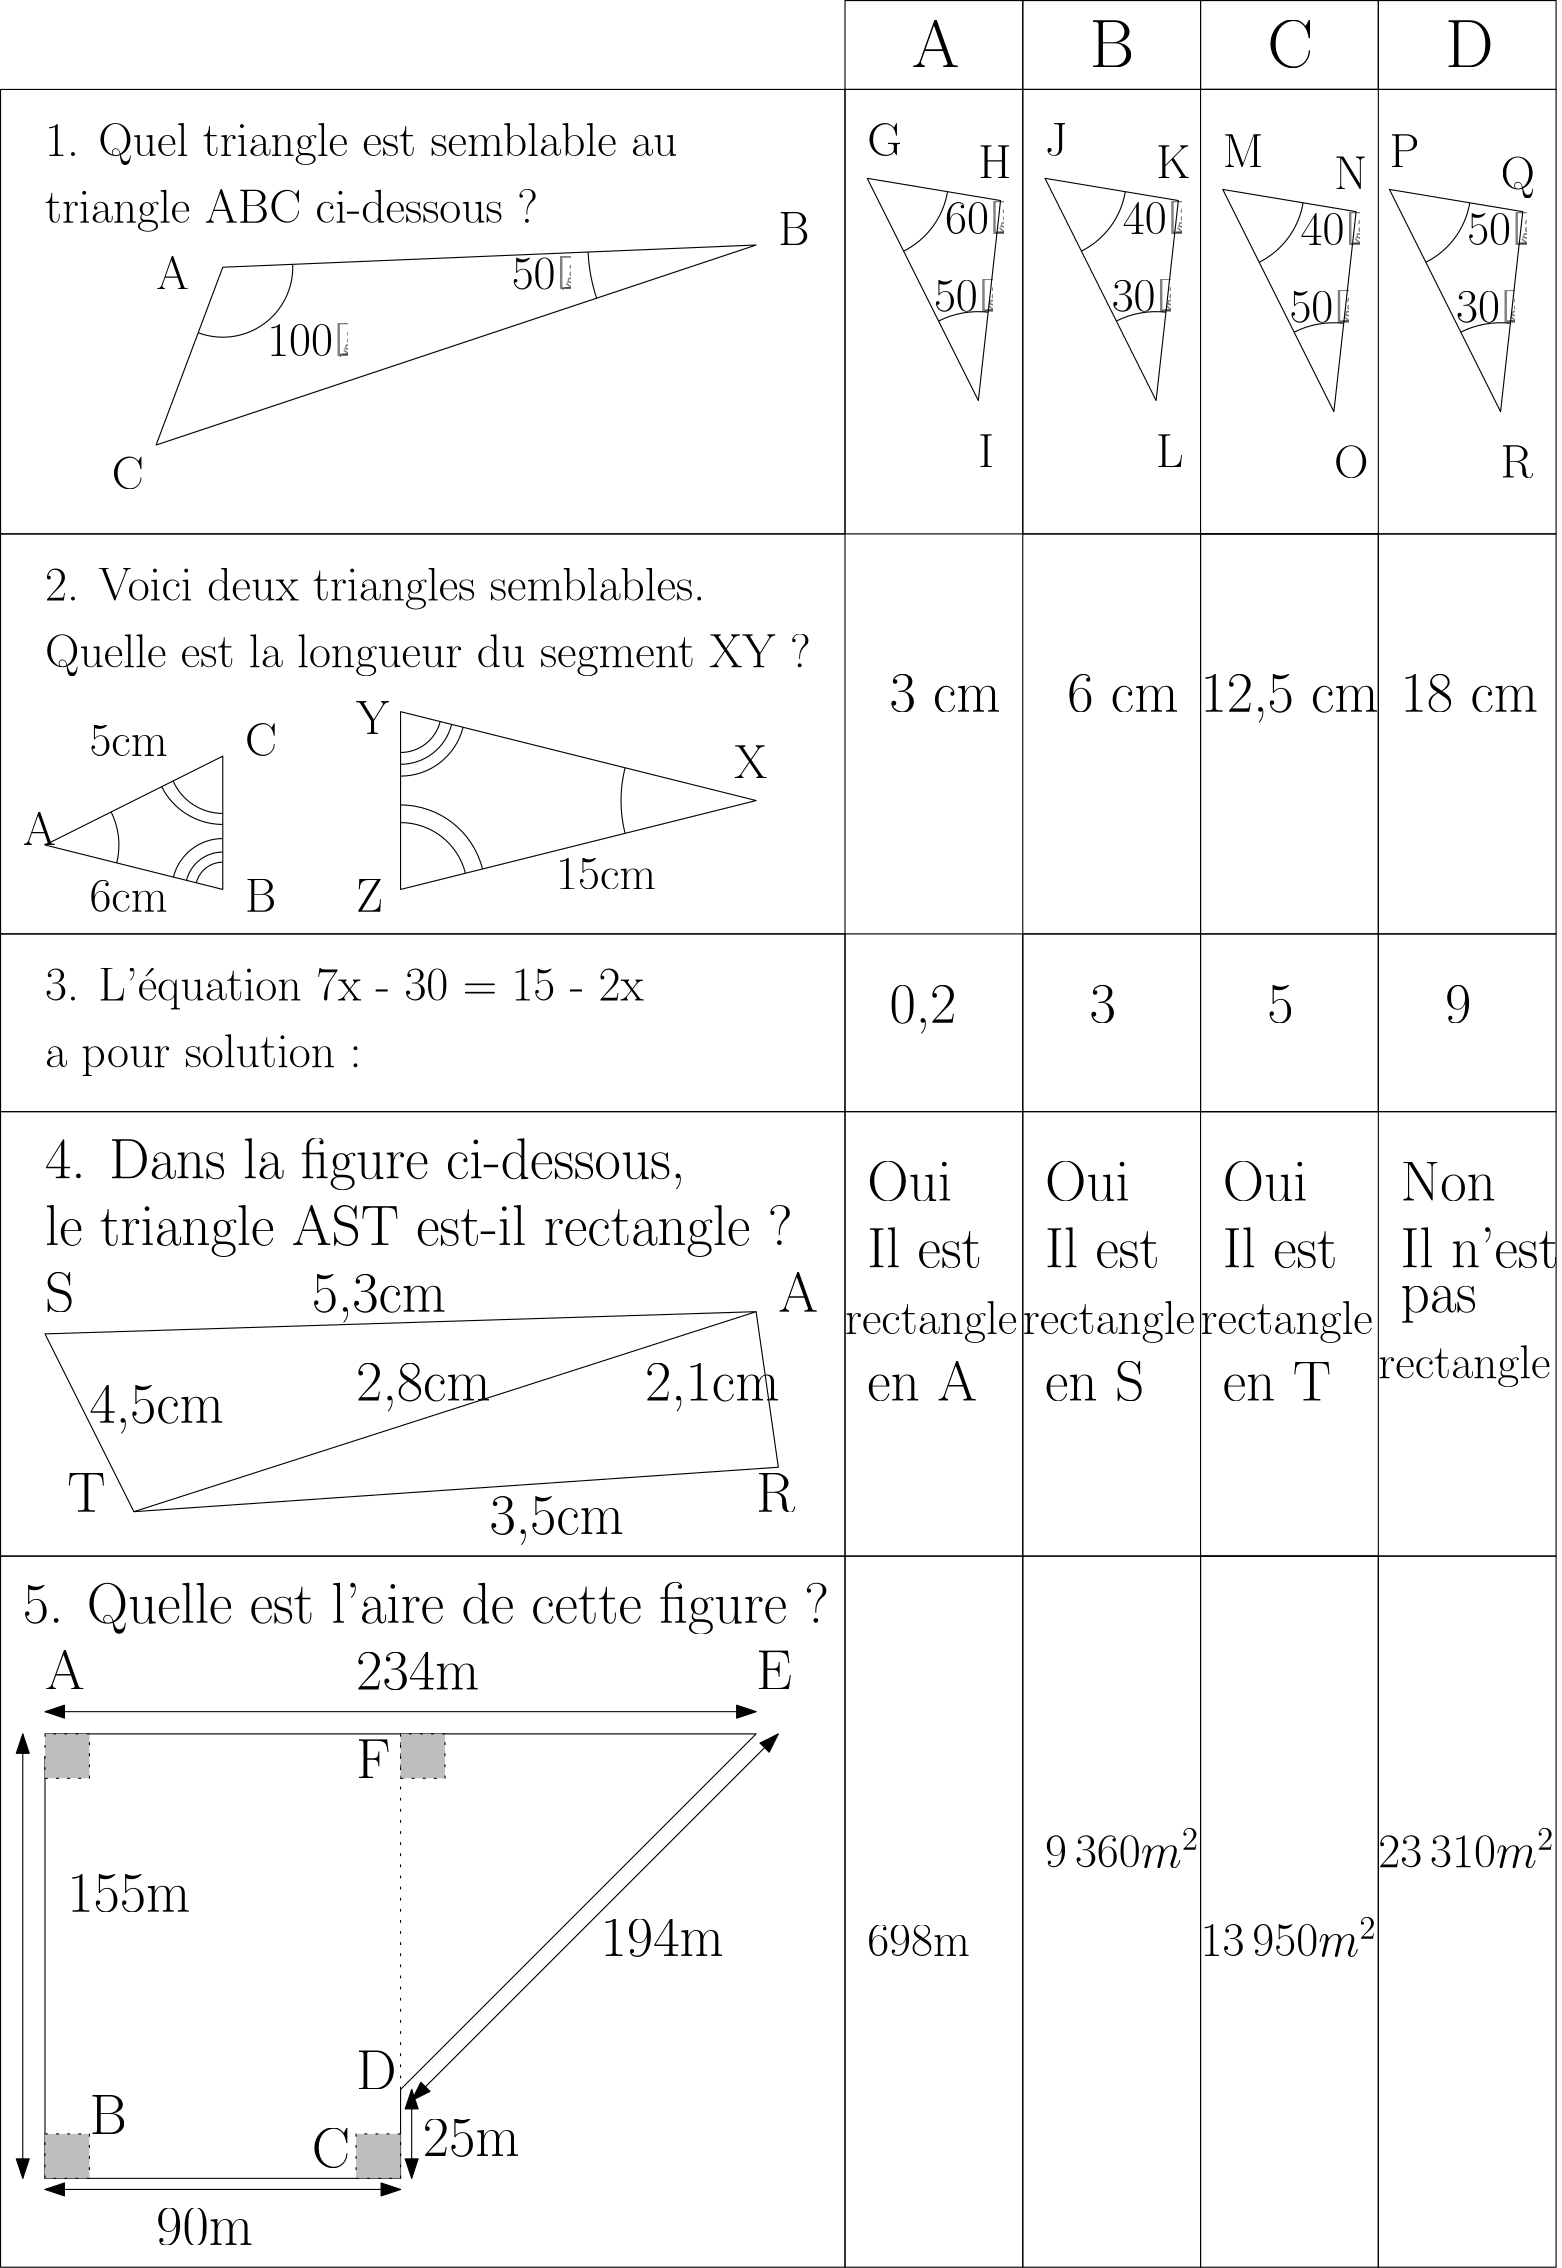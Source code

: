 <?xml version="1.0"?>
<!DOCTYPE ipe SYSTEM "ipe.dtd">
<ipe version="70218" creator="Ipe 7.2.28">
<info created="D:20250203231331" modified="D:20250204231922"/>
<ipestyle name="basic">
<symbol name="arrow/arc(spx)">
<path stroke="sym-stroke" fill="sym-stroke" pen="sym-pen">
0 0 m
-1 0.333 l
-1 -0.333 l
h
</path>
</symbol>
<symbol name="arrow/farc(spx)">
<path stroke="sym-stroke" fill="white" pen="sym-pen">
0 0 m
-1 0.333 l
-1 -0.333 l
h
</path>
</symbol>
<symbol name="arrow/ptarc(spx)">
<path stroke="sym-stroke" fill="sym-stroke" pen="sym-pen">
0 0 m
-1 0.333 l
-0.8 0 l
-1 -0.333 l
h
</path>
</symbol>
<symbol name="arrow/fptarc(spx)">
<path stroke="sym-stroke" fill="white" pen="sym-pen">
0 0 m
-1 0.333 l
-0.8 0 l
-1 -0.333 l
h
</path>
</symbol>
<symbol name="mark/circle(sx)" transformations="translations">
<path fill="sym-stroke">
0.6 0 0 0.6 0 0 e
0.4 0 0 0.4 0 0 e
</path>
</symbol>
<symbol name="mark/disk(sx)" transformations="translations">
<path fill="sym-stroke">
0.6 0 0 0.6 0 0 e
</path>
</symbol>
<symbol name="mark/fdisk(sfx)" transformations="translations">
<group>
<path fill="sym-fill">
0.5 0 0 0.5 0 0 e
</path>
<path fill="sym-stroke" fillrule="eofill">
0.6 0 0 0.6 0 0 e
0.4 0 0 0.4 0 0 e
</path>
</group>
</symbol>
<symbol name="mark/box(sx)" transformations="translations">
<path fill="sym-stroke" fillrule="eofill">
-0.6 -0.6 m
0.6 -0.6 l
0.6 0.6 l
-0.6 0.6 l
h
-0.4 -0.4 m
0.4 -0.4 l
0.4 0.4 l
-0.4 0.4 l
h
</path>
</symbol>
<symbol name="mark/square(sx)" transformations="translations">
<path fill="sym-stroke">
-0.6 -0.6 m
0.6 -0.6 l
0.6 0.6 l
-0.6 0.6 l
h
</path>
</symbol>
<symbol name="mark/fsquare(sfx)" transformations="translations">
<group>
<path fill="sym-fill">
-0.5 -0.5 m
0.5 -0.5 l
0.5 0.5 l
-0.5 0.5 l
h
</path>
<path fill="sym-stroke" fillrule="eofill">
-0.6 -0.6 m
0.6 -0.6 l
0.6 0.6 l
-0.6 0.6 l
h
-0.4 -0.4 m
0.4 -0.4 l
0.4 0.4 l
-0.4 0.4 l
h
</path>
</group>
</symbol>
<symbol name="mark/cross(sx)" transformations="translations">
<group>
<path fill="sym-stroke">
-0.43 -0.57 m
0.57 0.43 l
0.43 0.57 l
-0.57 -0.43 l
h
</path>
<path fill="sym-stroke">
-0.43 0.57 m
0.57 -0.43 l
0.43 -0.57 l
-0.57 0.43 l
h
</path>
</group>
</symbol>
<symbol name="arrow/fnormal(spx)">
<path stroke="sym-stroke" fill="white" pen="sym-pen">
0 0 m
-1 0.333 l
-1 -0.333 l
h
</path>
</symbol>
<symbol name="arrow/pointed(spx)">
<path stroke="sym-stroke" fill="sym-stroke" pen="sym-pen">
0 0 m
-1 0.333 l
-0.8 0 l
-1 -0.333 l
h
</path>
</symbol>
<symbol name="arrow/fpointed(spx)">
<path stroke="sym-stroke" fill="white" pen="sym-pen">
0 0 m
-1 0.333 l
-0.8 0 l
-1 -0.333 l
h
</path>
</symbol>
<symbol name="arrow/linear(spx)">
<path stroke="sym-stroke" pen="sym-pen">
-1 0.333 m
0 0 l
-1 -0.333 l
</path>
</symbol>
<symbol name="arrow/fdouble(spx)">
<path stroke="sym-stroke" fill="white" pen="sym-pen">
0 0 m
-1 0.333 l
-1 -0.333 l
h
-1 0 m
-2 0.333 l
-2 -0.333 l
h
</path>
</symbol>
<symbol name="arrow/double(spx)">
<path stroke="sym-stroke" fill="sym-stroke" pen="sym-pen">
0 0 m
-1 0.333 l
-1 -0.333 l
h
-1 0 m
-2 0.333 l
-2 -0.333 l
h
</path>
</symbol>
<symbol name="arrow/mid-normal(spx)">
<path stroke="sym-stroke" fill="sym-stroke" pen="sym-pen">
0.5 0 m
-0.5 0.333 l
-0.5 -0.333 l
h
</path>
</symbol>
<symbol name="arrow/mid-fnormal(spx)">
<path stroke="sym-stroke" fill="white" pen="sym-pen">
0.5 0 m
-0.5 0.333 l
-0.5 -0.333 l
h
</path>
</symbol>
<symbol name="arrow/mid-pointed(spx)">
<path stroke="sym-stroke" fill="sym-stroke" pen="sym-pen">
0.5 0 m
-0.5 0.333 l
-0.3 0 l
-0.5 -0.333 l
h
</path>
</symbol>
<symbol name="arrow/mid-fpointed(spx)">
<path stroke="sym-stroke" fill="white" pen="sym-pen">
0.5 0 m
-0.5 0.333 l
-0.3 0 l
-0.5 -0.333 l
h
</path>
</symbol>
<symbol name="arrow/mid-double(spx)">
<path stroke="sym-stroke" fill="sym-stroke" pen="sym-pen">
1 0 m
0 0.333 l
0 -0.333 l
h
0 0 m
-1 0.333 l
-1 -0.333 l
h
</path>
</symbol>
<symbol name="arrow/mid-fdouble(spx)">
<path stroke="sym-stroke" fill="white" pen="sym-pen">
1 0 m
0 0.333 l
0 -0.333 l
h
0 0 m
-1 0.333 l
-1 -0.333 l
h
</path>
</symbol>
<anglesize name="22.5 deg" value="22.5"/>
<anglesize name="30 deg" value="30"/>
<anglesize name="45 deg" value="45"/>
<anglesize name="60 deg" value="60"/>
<anglesize name="90 deg" value="90"/>
<arrowsize name="large" value="10"/>
<arrowsize name="small" value="5"/>
<arrowsize name="tiny" value="3"/>
<color name="blue" value="0 0 1"/>
<color name="brown" value="0.647 0.165 0.165"/>
<color name="darkblue" value="0 0 0.545"/>
<color name="darkcyan" value="0 0.545 0.545"/>
<color name="darkgray" value="0.663"/>
<color name="darkgreen" value="0 0.392 0"/>
<color name="darkmagenta" value="0.545 0 0.545"/>
<color name="darkorange" value="1 0.549 0"/>
<color name="darkred" value="0.545 0 0"/>
<color name="gold" value="1 0.843 0"/>
<color name="gray" value="0.745"/>
<color name="green" value="0 1 0"/>
<color name="lightblue" value="0.678 0.847 0.902"/>
<color name="lightcyan" value="0.878 1 1"/>
<color name="lightgray" value="0.827"/>
<color name="lightgreen" value="0.565 0.933 0.565"/>
<color name="lightyellow" value="1 1 0.878"/>
<color name="navy" value="0 0 0.502"/>
<color name="orange" value="1 0.647 0"/>
<color name="pink" value="1 0.753 0.796"/>
<color name="purple" value="0.627 0.125 0.941"/>
<color name="red" value="1 0 0"/>
<color name="seagreen" value="0.18 0.545 0.341"/>
<color name="turquoise" value="0.251 0.878 0.816"/>
<color name="violet" value="0.933 0.51 0.933"/>
<color name="yellow" value="1 1 0"/>
<dashstyle name="dash dot dotted" value="[4 2 1 2 1 2] 0"/>
<dashstyle name="dash dotted" value="[4 2 1 2] 0"/>
<dashstyle name="dashed" value="[4] 0"/>
<dashstyle name="dotted" value="[1 3] 0"/>
<gridsize name="10 pts (~3.5 mm)" value="10"/>
<gridsize name="14 pts (~5 mm)" value="14"/>
<gridsize name="16 pts (~6 mm)" value="16"/>
<gridsize name="20 pts (~7 mm)" value="20"/>
<gridsize name="28 pts (~10 mm)" value="28"/>
<gridsize name="32 pts (~12 mm)" value="32"/>
<gridsize name="4 pts" value="4"/>
<gridsize name="56 pts (~20 mm)" value="56"/>
<gridsize name="8 pts (~3 mm)" value="8"/>
<opacity name="10%" value="0.1"/>
<opacity name="30%" value="0.3"/>
<opacity name="50%" value="0.5"/>
<opacity name="75%" value="0.75"/>
<pen name="fat" value="1.2"/>
<pen name="heavier" value="0.8"/>
<pen name="ultrafat" value="2"/>
<symbolsize name="large" value="5"/>
<symbolsize name="small" value="2"/>
<symbolsize name="tiny" value="1.1"/>
<textsize name="Huge" value="\Huge"/>
<textsize name="LARGE" value="\LARGE"/>
<textsize name="Large" value="\Large"/>
<textsize name="footnote" value="\footnotesize"/>
<textsize name="huge" value="\huge"/>
<textsize name="large" value="\large"/>
<textsize name="script" value="\scriptsize"/>
<textsize name="small" value="\small"/>
<textsize name="tiny" value="\tiny"/>
<textstyle name="center" begin="\begin{center}" end="\end{center}"/>
<textstyle name="item" begin="\begin{itemize}\item{}" end="\end{itemize}"/>
<textstyle name="itemize" begin="\begin{itemize}" end="\end{itemize}"/>
<tiling name="falling" angle="-60" step="4" width="1"/>
<tiling name="rising" angle="30" step="4" width="1"/>
</ipestyle>
<page>
<layer name="alpha"/>
<view layers="alpha" active="alpha"/>
<path layer="alpha" stroke="black">
576 832 m
576 800 l
512 800 l
512 832 l
h
</path>
<path stroke="black">
512 800 m
512 832 l
448 832 l
448 800 l
h
</path>
<path stroke="black">
448 800 m
448 832 l
384 832 l
384 800 l
h
</path>
<path stroke="black">
384 800 m
384 832 l
320 832 l
320 800 l
h
</path>
<text transformations="translations" pos="344 808" stroke="black" type="label" width="17.185" height="16.934" depth="0" valign="baseline" size="Huge">A</text>
<text transformations="translations" pos="408 808" stroke="black" type="label" width="16.219" height="16.934" depth="0" valign="baseline" size="Huge">B</text>
<text transformations="translations" pos="472 808" stroke="black" type="label" width="16.548" height="16.934" depth="0" valign="baseline" size="Huge">C</text>
<text transformations="translations" pos="536 808" stroke="black" type="label" width="17.514" height="16.934" depth="0" valign="baseline" size="Huge">D</text>
<text matrix="1 0 0 1 0 8" transformations="translations" pos="32 768" stroke="black" type="label" width="233.094" height="11.954" depth="3.35" valign="baseline" size="LARGE">1. Quel triangle est semblable au 
</text>
<text matrix="1 0 0 1 0 16" transformations="translations" pos="32 736" stroke="black" type="label" width="184.627" height="11.954" depth="3.35" valign="baseline" size="LARGE">triangle ABC ci-dessous ? </text>
<path stroke="black">
72 672 m
96 736 l
288 744 l
h
</path>
<path matrix="1 0 0 1 0 -16" stroke="black">
328 784 m
376 776 l
368 704 l
h
</path>
<path stroke="black">
16 800 m
16 640 l
320 640 l
320 800 l
h
</path>
<text matrix="1 0 0 1 -8 8" transformations="translations" pos="64 648" stroke="black" type="label" width="11.493" height="11.761" depth="0" valign="baseline" size="LARGE">C</text>
<text transformations="translations" pos="72 728" stroke="black" type="label" width="11.936" height="11.761" depth="0" valign="baseline" size="LARGE">A</text>
<text transformations="translations" pos="296 744" stroke="black" type="label" width="11.265" height="11.761" depth="0" valign="baseline" size="LARGE">B</text>
<path stroke="black">
87.1535 712.409 m
25.1949 0 0 25.1949 96 736 121.173 737.049 a
</path>
<path stroke="black">
227.53 741.48 m
60.5221 0 0 60.5221 288 744 230.584 724.861 a
</path>
<text transformations="translations" pos="112 704" stroke="black" type="label" width="29.075" height="11.759" depth="0" valign="baseline" size="LARGE">100°</text>
<text transformations="translations" pos="200 728" stroke="black" type="label" width="21.18" height="11.759" depth="0" valign="baseline" size="LARGE">50°</text>
<path matrix="1 0 0 1 0 -16" stroke="black">
341.106 757.788 m
29.3056 0 0 29.3056 328 784 356.907 779.182 a
</path>
<path matrix="1 0 0 1 0 -16" stroke="black">
371.535 735.819 m
32.0152 0 0 32.0152 368 704 353.682 732.635 a
</path>
<text matrix="1 0 0 1 16 -24" transformations="translations" pos="352 688" stroke="black" type="label" width="5.64" height="11.761" depth="0" valign="baseline" size="LARGE">I</text>
<text matrix="1 0 0 1 0 -16" transformations="translations" pos="368 784" stroke="black" type="label" width="11.936" height="11.761" depth="0" valign="baseline" size="LARGE">H</text>
<text matrix="1 0 0 1 0 -8" transformations="translations" pos="328 784" stroke="black" type="label" width="12.503" height="11.761" depth="0" valign="baseline" size="LARGE">G</text>
<path stroke="black">
320 800 m
320 640 l
384 640 l
384 800 l
h
</path>
<path stroke="black">
384 800 m
384 640 l
576 640 l
576 800 l
h
</path>
<path stroke="black">
448 800 m
448 640 l
512 640 l
512 800 l
h
</path>
<text matrix="1 0 0 1 4 4" transformations="translations" pos="352 744" stroke="black" type="label" width="21.18" height="11.759" depth="0" valign="baseline" size="LARGE">60°</text>
<text matrix="1 0 0 1 16 16" transformations="translations" pos="336 704" stroke="black" type="label" width="21.18" height="11.759" depth="0" valign="baseline" size="LARGE">50°</text>
<path matrix="1 0 0 1 64 -16" stroke="black">
328 784 m
376 776 l
368 704 l
h
</path>
<path matrix="1 0 0 1 64 -16" stroke="black">
341.106 757.788 m
29.3056 0 0 29.3056 328 784 356.907 779.182 a
</path>
<path matrix="1 0 0 1 64 -16" stroke="black">
371.535 735.819 m
32.0152 0 0 32.0152 368 704 353.682 732.635 a
</path>
<text matrix="1 0 0 1 80 -24" transformations="translations" pos="352 688" stroke="black" type="label" width="9.915" height="11.761" depth="0" valign="baseline" size="LARGE">L</text>
<text matrix="1 0 0 1 64 -16" transformations="translations" pos="368 784" stroke="black" type="label" width="12.385" height="11.761" depth="0" valign="baseline" size="LARGE">K</text>
<text matrix="1 0 0 1 64 -8" transformations="translations" pos="328 784" stroke="black" type="label" width="8.117" height="11.761" depth="0" valign="baseline" size="LARGE">J</text>
<text matrix="1 0 0 1 68 4" transformations="translations" pos="352 744" stroke="black" type="label" width="21.18" height="11.759" depth="0" valign="baseline" size="LARGE">40°</text>
<text matrix="1 0 0 1 80 16" transformations="translations" pos="336 704" stroke="black" type="label" width="21.18" height="11.759" depth="0" valign="baseline" size="LARGE">30°</text>
<path matrix="1 0 0 1 128 -20" stroke="black">
328 784 m
376 776 l
368 704 l
h
</path>
<path matrix="1 0 0 1 128 -20" stroke="black">
341.106 757.788 m
29.3056 0 0 29.3056 328 784 356.907 779.182 a
</path>
<path matrix="1 0 0 1 128 -20" stroke="black">
371.535 735.819 m
32.0152 0 0 32.0152 368 704 353.682 732.635 a
</path>
<text matrix="1 0 0 1 144 -28" transformations="translations" pos="352 688" stroke="black" type="label" width="12.392" height="11.761" depth="0" valign="baseline" size="LARGE">O</text>
<text matrix="1 0 0 1 128 -20" transformations="translations" pos="368 784" stroke="black" type="label" width="11.936" height="11.761" depth="0" valign="baseline" size="LARGE">N</text>
<text matrix="1 0 0 1 128 -12" transformations="translations" pos="328 784" stroke="black" type="label" width="14.634" height="11.761" depth="0" valign="baseline" size="LARGE">M</text>
<text matrix="1 0 0 1 132 0" transformations="translations" pos="352 744" stroke="black" type="label" width="21.18" height="11.759" depth="0" valign="baseline" size="LARGE">40°</text>
<text matrix="1 0 0 1 144 12" transformations="translations" pos="336 704" stroke="black" type="label" width="21.18" height="11.759" depth="0" valign="baseline" size="LARGE">50°</text>
<path matrix="1 0 0 1 188 -20" stroke="black">
328 784 m
376 776 l
368 704 l
h
</path>
<path matrix="1 0 0 1 188 -20" stroke="black">
341.106 757.788 m
29.3056 0 0 29.3056 328 784 356.907 779.182 a
</path>
<path matrix="1 0 0 1 188 -20" stroke="black">
371.535 735.819 m
32.0152 0 0 32.0152 368 704 353.682 732.635 a
</path>
<text matrix="1 0 0 1 204 -28" transformations="translations" pos="352 688" stroke="black" type="label" width="11.714" height="11.761" depth="0" valign="baseline" size="LARGE">R</text>
<text matrix="1 0 0 1 188 -20" transformations="translations" pos="368 784" stroke="black" type="label" width="12.392" height="11.76" depth="3.35" valign="baseline" size="LARGE">Q</text>
<text matrix="1 0 0 1 188 -12" transformations="translations" pos="328 784" stroke="black" type="label" width="10.815" height="11.761" depth="0" valign="baseline" size="LARGE">P</text>
<text matrix="1 0 0 1 192 0" transformations="translations" pos="352 744" stroke="black" type="label" width="21.18" height="11.759" depth="0" valign="baseline" size="LARGE">50°</text>
<text matrix="1 0 0 1 204 12" transformations="translations" pos="336 704" stroke="black" type="label" width="21.18" height="11.759" depth="0" valign="baseline" size="LARGE">30°</text>
<text matrix="1 0 0 1 0 8" transformations="translations" pos="32 608" stroke="black" type="label" width="244.921" height="11.954" depth="3.35" valign="baseline" size="LARGE">2. Voici deux triangles semblables. </text>
<text matrix="1 0 0 1 0 16" transformations="translations" pos="32 576" stroke="black" type="label" width="275.904" height="11.954" depth="3.35" valign="baseline" size="LARGE">Quelle est la longueur du segment XY ?</text>
<path stroke="black">
32 528 m
96 560 l
96 512 l
32 528 l
h
</path>
<path stroke="black">
160 576 m
160 512 l
288 544 l
h
</path>
<path stroke="black">
57.8227 521.544 m
26.6175 0 0 26.6175 32 528 55.8074 539.904 a
</path>
<path stroke="black">
240.818 555.796 m
48.6346 0 0 48.6346 288 544 240.818 532.204 a
</path>
<path stroke="black">
183.35 517.837 m
24.0684 0 0 24.0684 160 512 160 536.068 a
</path>
<path stroke="black">
189.496 519.374 m
30.4041 0 0 30.4041 160 512 160 542.404 a
</path>
<path stroke="black">
73.9938 548.997 m
24.6036 0 0 24.6036 96 560 96 535.396 a
</path>
<path stroke="black">
78.1249 551.062 m
19.5073 0 0 19.5073 96 558.874 96 539.366 a
</path>
<path stroke="black">
160 557.051 m
18.949 0 0 18.949 160 576 178.383 571.404 a
</path>
<path stroke="black">
160 561.304 m
14.6964 0 0 14.6964 160 576 174.258 572.436 a
</path>
<path stroke="black">
160 552.798 m
23.2015 0 0 23.2015 160 576 182.509 570.373 a
</path>
<path stroke="black">
96 525.461 m
13.4608 0 0 13.4608 96 512 82.9412 515.265 a
</path>
<path stroke="black">
96 530.321 m
18.3208 0 0 18.3208 96 512 78.2262 516.443 a
</path>
<path stroke="black">
96 521.816 m
9.81572 0 0 9.81572 96 512 86.4774 514.381 a
</path>
<text transformations="translations" pos="24 528" stroke="black" type="label" width="11.936" height="11.761" depth="0" valign="baseline" size="LARGE">A</text>
<text transformations="translations" pos="104 504" stroke="black" type="label" width="11.265" height="11.761" depth="0" valign="baseline" size="LARGE">B</text>
<text transformations="translations" pos="104 560" stroke="black" type="label" width="11.493" height="11.761" depth="0" valign="baseline" size="LARGE">C</text>
<text transformations="translations" pos="144 568" stroke="black" type="label" width="11.936" height="11.761" depth="0" valign="baseline" size="LARGE">Y</text>
<text transformations="translations" pos="144 504" stroke="black" type="label" width="9.694" height="11.761" depth="0" valign="baseline" size="LARGE">Z</text>
<text transformations="translations" pos="280 552" stroke="black" type="label" width="11.936" height="11.761" depth="0" valign="baseline" size="LARGE">X</text>
<text transformations="translations" pos="48 560" stroke="black" type="label" width="28.183" height="11.097" depth="0" valign="baseline" size="LARGE">5cm</text>
<text transformations="translations" pos="48 504" stroke="black" type="label" width="28.183" height="11.097" depth="0" valign="baseline" size="LARGE">6cm</text>
<text transformations="translations" pos="216 512" stroke="black" type="label" width="36.078" height="11.097" depth="0" valign="baseline" size="LARGE">15cm</text>
<path stroke="black">
16 640 m
16 496 l
320 496 l
320 640 l
h
</path>
<path stroke="black">
384 640 m
384 496 l
448 496 l
448 640 l
h
</path>
<path stroke="black">
448 496 m
448 640 l
512 640 l
512 496 l
h
</path>
<text transformations="translations" pos="336 576" stroke="black" type="label" width="40.064" height="13.319" depth="0" valign="baseline" size="huge">3 cm</text>
<text transformations="translations" pos="400 576" stroke="black" type="label" width="40.064" height="13.319" depth="0" valign="baseline" size="huge">6 cm</text>
<text matrix="1 0 0 1 -16 0" transformations="translations" pos="464 576" stroke="black" type="label" width="64.174" height="13.318" depth="4.02" valign="baseline" size="huge">12,5 cm</text>
<text matrix="1 0 0 1 -8 32" transformations="translations" pos="528 544" stroke="black" type="label" width="49.54" height="13.319" depth="0" valign="baseline" size="huge">18 cm</text>
<text transformations="translations" pos="32 472" stroke="black" type="label" width="215.746" height="11.954" depth="3.35" valign="baseline" size="LARGE">3. L&apos;équation 7x - 30 = 15 - 2x</text>
<text transformations="translations" pos="32 448" stroke="black" type="label" width="121.07" height="11.954" depth="3.35" valign="baseline" size="LARGE">a pour solution : </text>
<text matrix="1 0 0 1 0 -8" transformations="translations" pos="336 472" stroke="black" type="label" width="24.111" height="13.318" depth="4.02" valign="baseline" size="huge">0,2</text>
<text matrix="1 0 0 1 8 -8" transformations="translations" pos="400 472" stroke="black" type="label" width="9.476" height="13.319" depth="0" valign="baseline" size="huge">3</text>
<text matrix="1 0 0 1 8 -8" transformations="translations" pos="464 472" stroke="black" type="label" width="9.476" height="13.319" depth="0" valign="baseline" size="huge">5</text>
<text matrix="1 0 0 1 8 -8" transformations="translations" pos="528 472" stroke="black" type="label" width="9.476" height="13.319" depth="0" valign="baseline" size="huge">9</text>
<path stroke="black">
16 496 m
16 432 l
320 432 l
320 496 l
h
</path>
<path stroke="black">
320 432 m
320 496 l
384 496 l
384 432 l
h
</path>
<path stroke="black">
384 496 m
384 432 l
448 432 l
448 496 l
h
</path>
<path stroke="black">
448 496 m
448 432 l
512 432 l
512 496 l
h
</path>
<path stroke="black">
512 496 m
512 432 l
576 432 l
576 496 l
h
</path>
<path stroke="black">
512 640 m
512 496 l
576 496 l
576 640 l
h
</path>
<text transformations="translations" pos="32 408" stroke="black" type="label" width="230.709" height="14.348" depth="4.02" valign="baseline" size="huge">4. Dans la figure ci-dessous,</text>
<text transformations="translations" pos="32 384" stroke="black" type="label" width="269.396" height="14.348" depth="4.02" valign="baseline" size="huge"> le triangle AST est-il rectangle ?</text>
<path stroke="black">
32 352 m
288 360 l
64 288 l
h
</path>
<path stroke="black">
64 288 m
296 304 l
288 360 l
</path>
<text transformations="translations" pos="32 360" stroke="black" type="label" width="10.556" height="14.116" depth="0" valign="baseline" size="huge">S</text>
<text matrix="1 0 0 1 -24 -16" transformations="translations" pos="64 304" stroke="black" type="label" width="13.794" height="14.116" depth="0" valign="baseline" size="huge">T</text>
<text transformations="translations" pos="296 360" stroke="black" type="label" width="14.326" height="14.116" depth="0" valign="baseline" size="huge">A</text>
<text matrix="1 0 0 1 8 -24" transformations="translations" pos="280 312" stroke="black" type="label" width="14.06" height="14.116" depth="0" valign="baseline" size="huge">R</text>
<text matrix="1 0 0 1 0 -8" transformations="translations" pos="128 368" stroke="black" type="label" width="48.46" height="13.318" depth="4.02" valign="baseline" size="huge">5,3cm</text>
<text matrix="1 0 0 1 24 0" transformations="translations" pos="120 328" stroke="black" type="label" width="48.46" height="13.318" depth="4.02" valign="baseline" size="huge">2,8cm</text>
<text matrix="1 0 0 1 -16 0" transformations="translations" pos="208 280" stroke="black" type="label" width="48.46" height="13.318" depth="4.02" valign="baseline" size="huge">3,5cm</text>
<text matrix="1 0 0 1 16 0" transformations="translations" pos="32 320" stroke="black" type="label" width="48.46" height="13.318" depth="4.02" valign="baseline" size="huge">4,5cm</text>
<text matrix="1 0 0 1 -32 -8" transformations="translations" pos="280 336" stroke="black" type="label" width="48.46" height="13.318" depth="4.02" valign="baseline" size="huge">2,1cm</text>
<path stroke="black">
16 432 m
16 272 l
320 272 l
320 432 l
h
</path>
<path stroke="black">
320 272 m
320 432 l
384 432 l
384 272 l
h
</path>
<path stroke="black">
384 272 m
384 432 l
576 432 l
576 272 l
h
</path>
<path stroke="black">
448 432 m
448 272 l
512 272 l
512 432 l
h
</path>
<text transformations="translations" pos="328 400" stroke="black" type="label" width="30.588" height="14.116" depth="0" valign="baseline" size="huge">Oui</text>
<text transformations="translations" pos="392 400" stroke="black" type="label" width="30.588" height="14.116" depth="0" valign="baseline" size="huge">Oui</text>
<text matrix="1 0 0 1 -8 0" transformations="translations" pos="464 400" stroke="black" type="label" width="30.588" height="14.116" depth="0" valign="baseline" size="huge">Oui</text>
<text transformations="translations" pos="520 400" stroke="black" type="label" width="34.358" height="14.116" depth="0" valign="baseline" size="huge">Non</text>
<text transformations="translations" pos="328 376" stroke="black" type="label" width="41.304" height="14.349" depth="0" valign="baseline" size="huge">Il est</text>
<text matrix="1 0 0 1 64 0" transformations="translations" pos="328 376" stroke="black" type="label" width="41.304" height="14.349" depth="0" valign="baseline" size="huge">Il est</text>
<text matrix="1 0 0 1 128 0" transformations="translations" pos="328 376" stroke="black" type="label" width="41.304" height="14.349" depth="0" valign="baseline" size="huge">Il est</text>
<text matrix="1 0 0 1 192 0" transformations="translations" pos="328 376" stroke="black" type="label" width="57.018" height="14.349" depth="0" valign="baseline" size="huge">Il n&apos;est</text>
<text matrix="1 0 0 1 -8 0" transformations="translations" pos="328 352" stroke="black" type="label" width="62.064" height="11.954" depth="3.35" valign="baseline" size="LARGE">rectangle</text>
<text matrix="1 0 0 1 56 0" transformations="translations" pos="328 352" stroke="black" type="label" width="62.064" height="11.954" depth="3.35" valign="baseline" size="LARGE">rectangle</text>
<text matrix="1 0 0 1 120 0" transformations="translations" pos="328 352" stroke="black" type="label" width="62.064" height="11.954" depth="3.35" valign="baseline" size="LARGE">rectangle</text>
<text matrix="1 0 0 1 0 24" transformations="translations" pos="520 336" stroke="black" type="label" width="27.457" height="8.894" depth="4.02" valign="baseline" size="huge">pas</text>
<text matrix="1 0 0 1 -8 24" transformations="translations" pos="520 312" stroke="black" type="label" width="62.064" height="11.954" depth="3.35" valign="baseline" size="LARGE">rectangle</text>
<text transformations="translations" pos="328 328" stroke="black" type="label" width="39.516" height="14.116" depth="0" valign="baseline" size="huge">en A</text>
<text transformations="translations" pos="392 328" stroke="black" type="label" width="35.746" height="14.116" depth="0" valign="baseline" size="huge">en S</text>
<text transformations="translations" pos="456 328" stroke="black" type="label" width="38.984" height="14.116" depth="0" valign="baseline" size="huge">en T</text>
<text matrix="1 0 0 1 -8 -8" transformations="translations" pos="32 256" stroke="black" type="label" width="290.577" height="14.348" depth="4.02" valign="baseline" size="huge">5. Quelle est l&apos;aire de cette figure ?</text>
<path matrix="1 0 0 1 0 -16" stroke="black">
32 224 m
288 224 l
160 96 l
160 64 l
32 64 l
32 216 l
</path>
<path matrix="1 0 0 1 0 -16" stroke="black" dash="dotted">
160 96 m
160 224 l
</path>
<path matrix="1 0 0 1 0 -16" stroke="black" fill="gray" dash="dotted">
32 224 m
32 208 l
48 208 l
48 224 l
h
</path>
<path matrix="1 0 0 1 0 -16" stroke="black" fill="gray" dash="dotted">
160 224 m
160 208 l
176 208 l
176 224 l
h
</path>
<path matrix="1 0 0 1 0 -16" stroke="black" fill="gray" dash="dotted">
160 64 m
160 80 l
144 80 l
144 64 l
h
</path>
<path matrix="1 0 0 1 0 -16" stroke="black" fill="gray" dash="dotted">
32 64 m
32 80 l
48 80 l
48 64 l
h
</path>
<text transformations="translations" pos="32 224" stroke="black" type="label" width="14.326" height="14.116" depth="0" valign="baseline" size="huge">A</text>
<text matrix="1 0 0 1 -16 -32" transformations="translations" pos="160 224" stroke="black" type="label" width="12.441" height="14.116" depth="0" valign="baseline" size="huge">F</text>
<text transformations="translations" pos="288 224" stroke="black" type="label" width="12.98" height="14.116" depth="0" valign="baseline" size="huge">E</text>
<text transformations="translations" pos="144 80" stroke="black" type="label" width="14.6" height="14.116" depth="0" valign="baseline" size="huge">D</text>
<text matrix="1 0 0 1 -48 4" transformations="translations" pos="176 48" stroke="black" type="label" width="13.794" height="14.116" depth="0" valign="baseline" size="huge">C</text>
<text matrix="1 0 0 1 0 -16" transformations="translations" pos="48 80" stroke="black" type="label" width="13.52" height="14.116" depth="0" valign="baseline" size="huge">B</text>
<text matrix="1 0 0 1 0 -8" transformations="translations" pos="72 32" stroke="black" type="label" width="34.906" height="13.319" depth="0" valign="baseline" size="huge">90m</text>
<text matrix="1 0 0 1 8 0" transformations="translations" pos="224 128" stroke="black" type="label" width="44.382" height="13.319" depth="0" valign="baseline" size="huge">194m</text>
<text matrix="1 0 0 1 16 0" transformations="translations" pos="128 224" stroke="black" type="label" width="44.382" height="13.319" depth="0" valign="baseline" size="huge">234m</text>
<text transformations="translations" pos="40 144" stroke="black" type="label" width="44.382" height="13.319" depth="0" valign="baseline" size="huge">155m</text>
<path stroke="black" fill="gray" arrow="normal/normal" rarrow="normal/normal">
32 216 m
288 216 l
</path>
<path stroke="black" fill="gray" arrow="normal/normal" rarrow="normal/normal">
164 76 m
296 208 l
</path>
<path stroke="black" fill="gray" arrow="normal/normal" rarrow="normal/normal">
32 44 m
160 44 l
</path>
<path stroke="black" fill="gray" arrow="normal/normal" rarrow="normal/normal">
24 208 m
24 48 l
</path>
<path stroke="black" fill="gray" arrow="normal/normal" rarrow="normal/normal">
164 80 m
164 48 l
</path>
<text matrix="1 0 0 1 -4 -8" transformations="translations" pos="172 64" stroke="black" type="label" width="34.906" height="13.319" depth="0" valign="baseline" size="huge">25m</text>
<path stroke="black">
320 272 m
320 16 l
384 16 l
384 272 l
h
</path>
<path stroke="black">
384 272 m
384 16 l
448 16 l
448 272 l
h
</path>
<path stroke="black">
448 272 m
448 16 l
512 16 l
512 272 l
h
</path>
<path stroke="black">
576 272 m
576 16 l
512 16 l
512 272 l
h
</path>
<path stroke="black">
16 272 m
16 16 l
320 16 l
320 272 l
h
</path>
<text matrix="1 0 0 1 -8 -32" transformations="translations" pos="336 160" stroke="black" type="label" width="36.978" height="11.097" depth="0" valign="baseline" size="LARGE">698m</text>
<text matrix="1 0 0 1 0 32" transformations="translations" pos="392 128" stroke="black" type="label" width="55.546" height="13.952" depth="0" valign="baseline" size="LARGE" style="math">9\,360m^2</text>
<text matrix="1 0 0 1 -8 -48" transformations="translations" pos="456 176" stroke="black" type="label" width="63.441" height="13.952" depth="0" valign="baseline" size="LARGE" style="math">13\,950m^2</text>
<text matrix="1 0 0 1 -8 32" transformations="translations" pos="520 128" stroke="black" type="label" width="63.441" height="13.952" depth="0" valign="baseline" size="LARGE" style="math">23\,310m^2</text>
</page>
</ipe>
